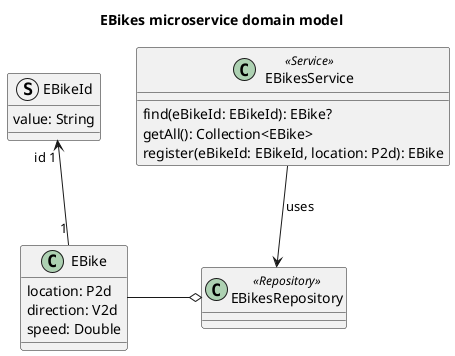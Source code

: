 @startuml ebikes-microservice-domain-model

title EBikes microservice domain model

class EBike {
    location: P2d
    direction: V2d
    speed: Double
}
struct EBikeId {
    value: String
}
EBike "1" -u-> "id 1" EBikeId

class EBikesRepository <<Repository>> 
EBikesRepository o-l- EBike

class EBikesService <<Service>> {
    find(eBikeId: EBikeId): EBike?
    getAll(): Collection<EBike>
    register(eBikeId: EBikeId, location: P2d): EBike
}

EBikesService --> EBikesRepository : "uses"

@enduml
